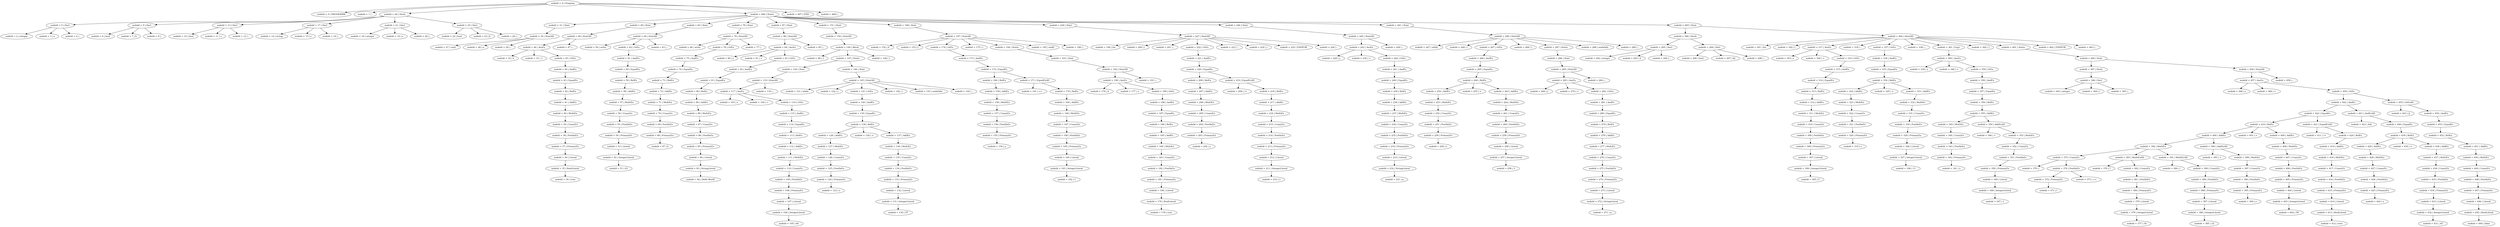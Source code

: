 digraph A
{
	"nodeId = 0 | Program"->"nodeId = 0 | PROGRAMM";
	"nodeId = 0 | Program"->"nodeId = 1 | ;";
	"nodeId = 0 | Program"->"nodeId = 26 | Decls";
	"nodeId = 26 | Decls"->"nodeId = 5 | Decl";
	"nodeId = 5 | Decl"->"nodeId = 2 | integer";
	"nodeId = 5 | Decl"->"nodeId = 3 | x";
	"nodeId = 5 | Decl"->"nodeId = 4 | ;";
	"nodeId = 26 | Decls"->"nodeId = 9 | Decl";
	"nodeId = 9 | Decl"->"nodeId = 6 | bool";
	"nodeId = 9 | Decl"->"nodeId = 7 | k";
	"nodeId = 9 | Decl"->"nodeId = 8 | ;";
	"nodeId = 26 | Decls"->"nodeId = 13 | Decl";
	"nodeId = 13 | Decl"->"nodeId = 10 | bool";
	"nodeId = 13 | Decl"->"nodeId = 11 | z";
	"nodeId = 13 | Decl"->"nodeId = 12 | ;";
	"nodeId = 26 | Decls"->"nodeId = 17 | Decl";
	"nodeId = 17 | Decl"->"nodeId = 14 | string";
	"nodeId = 17 | Decl"->"nodeId = 15 | y";
	"nodeId = 17 | Decl"->"nodeId = 16 | ;";
	"nodeId = 26 | Decls"->"nodeId = 21 | Decl";
	"nodeId = 21 | Decl"->"nodeId = 18 | integer";
	"nodeId = 21 | Decl"->"nodeId = 19 | a";
	"nodeId = 21 | Decl"->"nodeId = 20 | ;";
	"nodeId = 26 | Decls"->"nodeId = 25 | Decl";
	"nodeId = 25 | Decl"->"nodeId = 22 | bool";
	"nodeId = 25 | Decl"->"nodeId = 23 | b";
	"nodeId = 25 | Decl"->"nodeId = 24 | ;";
	"nodeId = 0 | Program"->"nodeId = 466 | Stmts";
	"nodeId = 466 | Stmts"->"nodeId = 31 | Stmt";
	"nodeId = 31 | Stmt"->"nodeId = 30 | StmtAD";
	"nodeId = 30 | StmtAD"->"nodeId = 27 | read";
	"nodeId = 30 | StmtAD"->"nodeId = 28 | a";
	"nodeId = 30 | StmtAD"->"nodeId = 29 | ;";
	"nodeId = 466 | Stmts"->"nodeId = 49 | Stmt";
	"nodeId = 49 | Stmt"->"nodeId = 48 | StmtAD";
	"nodeId = 48 | StmtAD"->"nodeId = 46 | AssEx";
	"nodeId = 46 | AssEx"->"nodeId = 32 | b";
	"nodeId = 46 | AssEx"->"nodeId = 33 | =";
	"nodeId = 46 | AssEx"->"nodeId = 45 | OrEx";
	"nodeId = 45 | OrEx"->"nodeId = 44 | AndEx";
	"nodeId = 44 | AndEx"->"nodeId = 43 | EqualEx";
	"nodeId = 43 | EqualEx"->"nodeId = 42 | RelEx";
	"nodeId = 42 | RelEx"->"nodeId = 41 | AddEx";
	"nodeId = 41 | AddEx"->"nodeId = 40 | MultiEx";
	"nodeId = 40 | MultiEx"->"nodeId = 39 | UnaryEx";
	"nodeId = 39 | UnaryEx"->"nodeId = 38 | PostfixEx";
	"nodeId = 38 | PostfixEx"->"nodeId = 37 | PrimaryEx";
	"nodeId = 37 | PrimaryEx"->"nodeId = 36 | Literal";
	"nodeId = 36 | Literal"->"nodeId = 35 | BoolLiteral";
	"nodeId = 35 | BoolLiteral"->"nodeId = 34 | true";
	"nodeId = 48 | StmtAD"->"nodeId = 47 | ;";
	"nodeId = 466 | Stmts"->"nodeId = 65 | Stmt";
	"nodeId = 65 | Stmt"->"nodeId = 64 | StmtAD";
	"nodeId = 64 | StmtAD"->"nodeId = 50 | write";
	"nodeId = 64 | StmtAD"->"nodeId = 62 | OrEx";
	"nodeId = 62 | OrEx"->"nodeId = 61 | AndEx";
	"nodeId = 61 | AndEx"->"nodeId = 60 | EqualEx";
	"nodeId = 60 | EqualEx"->"nodeId = 59 | RelEx";
	"nodeId = 59 | RelEx"->"nodeId = 58 | AddEx";
	"nodeId = 58 | AddEx"->"nodeId = 57 | MultiEx";
	"nodeId = 57 | MultiEx"->"nodeId = 56 | UnaryEx";
	"nodeId = 56 | UnaryEx"->"nodeId = 55 | PostfixEx";
	"nodeId = 55 | PostfixEx"->"nodeId = 54 | PrimaryEx";
	"nodeId = 54 | PrimaryEx"->"nodeId = 53 | Literal";
	"nodeId = 53 | Literal"->"nodeId = 52 | IntegerLiteral";
	"nodeId = 52 | IntegerLiteral"->"nodeId = 51 | 43";
	"nodeId = 64 | StmtAD"->"nodeId = 63 | ;";
	"nodeId = 466 | Stmts"->"nodeId = 79 | Stmt";
	"nodeId = 79 | Stmt"->"nodeId = 78 | StmtAD";
	"nodeId = 78 | StmtAD"->"nodeId = 66 | write";
	"nodeId = 78 | StmtAD"->"nodeId = 76 | OrEx";
	"nodeId = 76 | OrEx"->"nodeId = 75 | AndEx";
	"nodeId = 75 | AndEx"->"nodeId = 74 | EqualEx";
	"nodeId = 74 | EqualEx"->"nodeId = 73 | RelEx";
	"nodeId = 73 | RelEx"->"nodeId = 72 | AddEx";
	"nodeId = 72 | AddEx"->"nodeId = 71 | MultiEx";
	"nodeId = 71 | MultiEx"->"nodeId = 70 | UnaryEx";
	"nodeId = 70 | UnaryEx"->"nodeId = 69 | PostfixEx";
	"nodeId = 69 | PostfixEx"->"nodeId = 68 | PrimaryEx";
	"nodeId = 68 | PrimaryEx"->"nodeId = 67 | b";
	"nodeId = 78 | StmtAD"->"nodeId = 77 | ;";
	"nodeId = 466 | Stmts"->"nodeId = 97 | Stmt";
	"nodeId = 97 | Stmt"->"nodeId = 96 | StmtAD";
	"nodeId = 96 | StmtAD"->"nodeId = 94 | AssEx";
	"nodeId = 94 | AssEx"->"nodeId = 80 | y";
	"nodeId = 94 | AssEx"->"nodeId = 81 | =";
	"nodeId = 94 | AssEx"->"nodeId = 93 | OrEx";
	"nodeId = 93 | OrEx"->"nodeId = 92 | AndEx";
	"nodeId = 92 | AndEx"->"nodeId = 91 | EqualEx";
	"nodeId = 91 | EqualEx"->"nodeId = 90 | RelEx";
	"nodeId = 90 | RelEx"->"nodeId = 89 | AddEx";
	"nodeId = 89 | AddEx"->"nodeId = 88 | MultiEx";
	"nodeId = 88 | MultiEx"->"nodeId = 87 | UnaryEx";
	"nodeId = 87 | UnaryEx"->"nodeId = 86 | PostfixEx";
	"nodeId = 86 | PostfixEx"->"nodeId = 85 | PrimaryEx";
	"nodeId = 85 | PrimaryEx"->"nodeId = 84 | Literal";
	"nodeId = 84 | Literal"->"nodeId = 83 | StringLiteral";
	"nodeId = 83 | StringLiteral"->"nodeId = 82 | Hello World";
	"nodeId = 96 | StmtAD"->"nodeId = 95 | ;";
	"nodeId = 466 | Stmts"->"nodeId = 151 | Stmt";
	"nodeId = 151 | Stmt"->"nodeId = 150 | StmtAD";
	"nodeId = 150 | StmtAD"->"nodeId = 149 | Block";
	"nodeId = 149 | Block"->"nodeId = 98 | {";
	"nodeId = 149 | Block"->"nodeId = 147 | Stmts";
	"nodeId = 147 | Stmts"->"nodeId = 120 | Stmt";
	"nodeId = 120 | Stmt"->"nodeId = 119 | StmtAD";
	"nodeId = 119 | StmtAD"->"nodeId = 117 | AssEx";
	"nodeId = 117 | AssEx"->"nodeId = 103 | e";
	"nodeId = 117 | AssEx"->"nodeId = 104 | =";
	"nodeId = 117 | AssEx"->"nodeId = 116 | OrEx";
	"nodeId = 116 | OrEx"->"nodeId = 115 | AndEx";
	"nodeId = 115 | AndEx"->"nodeId = 114 | EqualEx";
	"nodeId = 114 | EqualEx"->"nodeId = 113 | RelEx";
	"nodeId = 113 | RelEx"->"nodeId = 112 | AddEx";
	"nodeId = 112 | AddEx"->"nodeId = 111 | MultiEx";
	"nodeId = 111 | MultiEx"->"nodeId = 110 | UnaryEx";
	"nodeId = 110 | UnaryEx"->"nodeId = 109 | PostfixEx";
	"nodeId = 109 | PostfixEx"->"nodeId = 108 | PrimaryEx";
	"nodeId = 108 | PrimaryEx"->"nodeId = 107 | Literal";
	"nodeId = 107 | Literal"->"nodeId = 106 | IntegerLiteral";
	"nodeId = 106 | IntegerLiteral"->"nodeId = 105 | 44";
	"nodeId = 119 | StmtAD"->"nodeId = 118 | ;";
	"nodeId = 147 | Stmts"->"nodeId = 146 | Stmt";
	"nodeId = 146 | Stmt"->"nodeId = 145 | StmtAD";
	"nodeId = 145 | StmtAD"->"nodeId = 121 | while";
	"nodeId = 145 | StmtAD"->"nodeId = 122 | (";
	"nodeId = 145 | StmtAD"->"nodeId = 141 | OrEx";
	"nodeId = 141 | OrEx"->"nodeId = 140 | AndEx";
	"nodeId = 140 | AndEx"->"nodeId = 139 | EqualEx";
	"nodeId = 139 | EqualEx"->"nodeId = 138 | RelEx";
	"nodeId = 138 | RelEx"->"nodeId = 128 | AddEx";
	"nodeId = 128 | AddEx"->"nodeId = 127 | MultiEx";
	"nodeId = 127 | MultiEx"->"nodeId = 126 | UnaryEx";
	"nodeId = 126 | UnaryEx"->"nodeId = 125 | PostfixEx";
	"nodeId = 125 | PostfixEx"->"nodeId = 124 | PrimaryEx";
	"nodeId = 124 | PrimaryEx"->"nodeId = 123 | e";
	"nodeId = 138 | RelEx"->"nodeId = 129 | <";
	"nodeId = 138 | RelEx"->"nodeId = 137 | AddEx";
	"nodeId = 137 | AddEx"->"nodeId = 136 | MultiEx";
	"nodeId = 136 | MultiEx"->"nodeId = 135 | UnaryEx";
	"nodeId = 135 | UnaryEx"->"nodeId = 134 | PostfixEx";
	"nodeId = 134 | PostfixEx"->"nodeId = 133 | PrimaryEx";
	"nodeId = 133 | PrimaryEx"->"nodeId = 132 | Literal";
	"nodeId = 132 | Literal"->"nodeId = 131 | IntegerLiteral";
	"nodeId = 131 | IntegerLiteral"->"nodeId = 130 | 55";
	"nodeId = 145 | StmtAD"->"nodeId = 142 | )";
	"nodeId = 145 | StmtAD"->"nodeId = 143 | endwhile";
	"nodeId = 145 | StmtAD"->"nodeId = 144 | ;";
	"nodeId = 149 | Block"->"nodeId = 148 | }";
	"nodeId = 466 | Stmts"->"nodeId = 198 | Stmt";
	"nodeId = 198 | Stmt"->"nodeId = 197 | StmtAD";
	"nodeId = 197 | StmtAD"->"nodeId = 152 | if";
	"nodeId = 197 | StmtAD"->"nodeId = 153 | (";
	"nodeId = 197 | StmtAD"->"nodeId = 174 | OrEx";
	"nodeId = 174 | OrEx"->"nodeId = 173 | AndEx";
	"nodeId = 173 | AndEx"->"nodeId = 172 | EqualEx";
	"nodeId = 172 | EqualEx"->"nodeId = 160 | RelEx";
	"nodeId = 160 | RelEx"->"nodeId = 159 | AddEx";
	"nodeId = 159 | AddEx"->"nodeId = 158 | MultiEx";
	"nodeId = 158 | MultiEx"->"nodeId = 157 | UnaryEx";
	"nodeId = 157 | UnaryEx"->"nodeId = 156 | PostfixEx";
	"nodeId = 156 | PostfixEx"->"nodeId = 155 | PrimaryEx";
	"nodeId = 155 | PrimaryEx"->"nodeId = 154 | a";
	"nodeId = 172 | EqualEx"->"nodeId = 171 | EqualExAD";
	"nodeId = 171 | EqualExAD"->"nodeId = 161 | ==";
	"nodeId = 171 | EqualExAD"->"nodeId = 170 | RelEx";
	"nodeId = 170 | RelEx"->"nodeId = 169 | AddEx";
	"nodeId = 169 | AddEx"->"nodeId = 168 | MultiEx";
	"nodeId = 168 | MultiEx"->"nodeId = 167 | UnaryEx";
	"nodeId = 167 | UnaryEx"->"nodeId = 166 | PostfixEx";
	"nodeId = 166 | PostfixEx"->"nodeId = 165 | PrimaryEx";
	"nodeId = 165 | PrimaryEx"->"nodeId = 164 | Literal";
	"nodeId = 164 | Literal"->"nodeId = 163 | IntegerLiteral";
	"nodeId = 163 | IntegerLiteral"->"nodeId = 162 | 1";
	"nodeId = 197 | StmtAD"->"nodeId = 175 | )";
	"nodeId = 197 | StmtAD"->"nodeId = 194 | Stmts";
	"nodeId = 194 | Stmts"->"nodeId = 193 | Stmt";
	"nodeId = 193 | Stmt"->"nodeId = 192 | StmtAD";
	"nodeId = 192 | StmtAD"->"nodeId = 190 | AssEx";
	"nodeId = 190 | AssEx"->"nodeId = 176 | b";
	"nodeId = 190 | AssEx"->"nodeId = 177 | =";
	"nodeId = 190 | AssEx"->"nodeId = 189 | OrEx";
	"nodeId = 189 | OrEx"->"nodeId = 188 | AndEx";
	"nodeId = 188 | AndEx"->"nodeId = 187 | EqualEx";
	"nodeId = 187 | EqualEx"->"nodeId = 186 | RelEx";
	"nodeId = 186 | RelEx"->"nodeId = 185 | AddEx";
	"nodeId = 185 | AddEx"->"nodeId = 184 | MultiEx";
	"nodeId = 184 | MultiEx"->"nodeId = 183 | UnaryEx";
	"nodeId = 183 | UnaryEx"->"nodeId = 182 | PostfixEx";
	"nodeId = 182 | PostfixEx"->"nodeId = 181 | PrimaryEx";
	"nodeId = 181 | PrimaryEx"->"nodeId = 180 | Literal";
	"nodeId = 180 | Literal"->"nodeId = 179 | BoolLiteral";
	"nodeId = 179 | BoolLiteral"->"nodeId = 178 | true";
	"nodeId = 192 | StmtAD"->"nodeId = 191 | ;";
	"nodeId = 197 | StmtAD"->"nodeId = 195 | endif";
	"nodeId = 197 | StmtAD"->"nodeId = 196 | ;";
	"nodeId = 466 | Stmts"->"nodeId = 228 | Stmt";
	"nodeId = 228 | Stmt"->"nodeId = 227 | StmtAD";
	"nodeId = 227 | StmtAD"->"nodeId = 199 | for";
	"nodeId = 227 | StmtAD"->"nodeId = 200 | (";
	"nodeId = 227 | StmtAD"->"nodeId = 201 | ;";
	"nodeId = 227 | StmtAD"->"nodeId = 222 | OrEx";
	"nodeId = 222 | OrEx"->"nodeId = 221 | AndEx";
	"nodeId = 221 | AndEx"->"nodeId = 220 | EqualEx";
	"nodeId = 220 | EqualEx"->"nodeId = 208 | RelEx";
	"nodeId = 208 | RelEx"->"nodeId = 207 | AddEx";
	"nodeId = 207 | AddEx"->"nodeId = 206 | MultiEx";
	"nodeId = 206 | MultiEx"->"nodeId = 205 | UnaryEx";
	"nodeId = 205 | UnaryEx"->"nodeId = 204 | PostfixEx";
	"nodeId = 204 | PostfixEx"->"nodeId = 203 | PrimaryEx";
	"nodeId = 203 | PrimaryEx"->"nodeId = 202 | x";
	"nodeId = 220 | EqualEx"->"nodeId = 219 | EqualExAD";
	"nodeId = 219 | EqualExAD"->"nodeId = 209 | !=";
	"nodeId = 219 | EqualExAD"->"nodeId = 218 | RelEx";
	"nodeId = 218 | RelEx"->"nodeId = 217 | AddEx";
	"nodeId = 217 | AddEx"->"nodeId = 216 | MultiEx";
	"nodeId = 216 | MultiEx"->"nodeId = 215 | UnaryEx";
	"nodeId = 215 | UnaryEx"->"nodeId = 214 | PostfixEx";
	"nodeId = 214 | PostfixEx"->"nodeId = 213 | PrimaryEx";
	"nodeId = 213 | PrimaryEx"->"nodeId = 212 | Literal";
	"nodeId = 212 | Literal"->"nodeId = 211 | IntegerLiteral";
	"nodeId = 211 | IntegerLiteral"->"nodeId = 210 | 3";
	"nodeId = 227 | StmtAD"->"nodeId = 223 | ;";
	"nodeId = 227 | StmtAD"->"nodeId = 224 | )";
	"nodeId = 227 | StmtAD"->"nodeId = 225 | ENDFOR";
	"nodeId = 227 | StmtAD"->"nodeId = 226 | ;";
	"nodeId = 466 | Stmts"->"nodeId = 246 | Stmt";
	"nodeId = 246 | Stmt"->"nodeId = 245 | StmtAD";
	"nodeId = 245 | StmtAD"->"nodeId = 243 | AssEx";
	"nodeId = 243 | AssEx"->"nodeId = 229 | y";
	"nodeId = 243 | AssEx"->"nodeId = 230 | =";
	"nodeId = 243 | AssEx"->"nodeId = 242 | OrEx";
	"nodeId = 242 | OrEx"->"nodeId = 241 | AndEx";
	"nodeId = 241 | AndEx"->"nodeId = 240 | EqualEx";
	"nodeId = 240 | EqualEx"->"nodeId = 239 | RelEx";
	"nodeId = 239 | RelEx"->"nodeId = 238 | AddEx";
	"nodeId = 238 | AddEx"->"nodeId = 237 | MultiEx";
	"nodeId = 237 | MultiEx"->"nodeId = 236 | UnaryEx";
	"nodeId = 236 | UnaryEx"->"nodeId = 235 | PostfixEx";
	"nodeId = 235 | PostfixEx"->"nodeId = 234 | PrimaryEx";
	"nodeId = 234 | PrimaryEx"->"nodeId = 233 | Literal";
	"nodeId = 233 | Literal"->"nodeId = 232 | StringLiteral";
	"nodeId = 232 | StringLiteral"->"nodeId = 231 | q";
	"nodeId = 245 | StmtAD"->"nodeId = 244 | ;";
	"nodeId = 466 | Stmts"->"nodeId = 291 | Stmt";
	"nodeId = 291 | Stmt"->"nodeId = 290 | StmtAD";
	"nodeId = 290 | StmtAD"->"nodeId = 247 | while";
	"nodeId = 290 | StmtAD"->"nodeId = 248 | (";
	"nodeId = 290 | StmtAD"->"nodeId = 267 | OrEx";
	"nodeId = 267 | OrEx"->"nodeId = 266 | AndEx";
	"nodeId = 266 | AndEx"->"nodeId = 265 | EqualEx";
	"nodeId = 265 | EqualEx"->"nodeId = 264 | RelEx";
	"nodeId = 264 | RelEx"->"nodeId = 254 | AddEx";
	"nodeId = 254 | AddEx"->"nodeId = 253 | MultiEx";
	"nodeId = 253 | MultiEx"->"nodeId = 252 | UnaryEx";
	"nodeId = 252 | UnaryEx"->"nodeId = 251 | PostfixEx";
	"nodeId = 251 | PostfixEx"->"nodeId = 250 | PrimaryEx";
	"nodeId = 250 | PrimaryEx"->"nodeId = 249 | x";
	"nodeId = 264 | RelEx"->"nodeId = 255 | <";
	"nodeId = 264 | RelEx"->"nodeId = 263 | AddEx";
	"nodeId = 263 | AddEx"->"nodeId = 262 | MultiEx";
	"nodeId = 262 | MultiEx"->"nodeId = 261 | UnaryEx";
	"nodeId = 261 | UnaryEx"->"nodeId = 260 | PostfixEx";
	"nodeId = 260 | PostfixEx"->"nodeId = 259 | PrimaryEx";
	"nodeId = 259 | PrimaryEx"->"nodeId = 258 | Literal";
	"nodeId = 258 | Literal"->"nodeId = 257 | IntegerLiteral";
	"nodeId = 257 | IntegerLiteral"->"nodeId = 256 | 3";
	"nodeId = 290 | StmtAD"->"nodeId = 268 | )";
	"nodeId = 290 | StmtAD"->"nodeId = 287 | Stmts";
	"nodeId = 287 | Stmts"->"nodeId = 286 | Stmt";
	"nodeId = 286 | Stmt"->"nodeId = 285 | StmtAD";
	"nodeId = 285 | StmtAD"->"nodeId = 283 | AssEx";
	"nodeId = 283 | AssEx"->"nodeId = 269 | y";
	"nodeId = 283 | AssEx"->"nodeId = 270 | =";
	"nodeId = 283 | AssEx"->"nodeId = 282 | OrEx";
	"nodeId = 282 | OrEx"->"nodeId = 281 | AndEx";
	"nodeId = 281 | AndEx"->"nodeId = 280 | EqualEx";
	"nodeId = 280 | EqualEx"->"nodeId = 279 | RelEx";
	"nodeId = 279 | RelEx"->"nodeId = 278 | AddEx";
	"nodeId = 278 | AddEx"->"nodeId = 277 | MultiEx";
	"nodeId = 277 | MultiEx"->"nodeId = 276 | UnaryEx";
	"nodeId = 276 | UnaryEx"->"nodeId = 275 | PostfixEx";
	"nodeId = 275 | PostfixEx"->"nodeId = 274 | PrimaryEx";
	"nodeId = 274 | PrimaryEx"->"nodeId = 273 | Literal";
	"nodeId = 273 | Literal"->"nodeId = 272 | StringLiteral";
	"nodeId = 272 | StringLiteral"->"nodeId = 271 | q";
	"nodeId = 285 | StmtAD"->"nodeId = 284 | ;";
	"nodeId = 290 | StmtAD"->"nodeId = 288 | endwhile";
	"nodeId = 290 | StmtAD"->"nodeId = 289 | ;";
	"nodeId = 466 | Stmts"->"nodeId = 465 | Stmt";
	"nodeId = 465 | Stmt"->"nodeId = 300 | Decls";
	"nodeId = 300 | Decls"->"nodeId = 295 | Decl";
	"nodeId = 295 | Decl"->"nodeId = 292 | integer";
	"nodeId = 295 | Decl"->"nodeId = 293 | d";
	"nodeId = 295 | Decl"->"nodeId = 294 | ;";
	"nodeId = 300 | Decls"->"nodeId = 299 | Decl";
	"nodeId = 299 | Decl"->"nodeId = 296 | bool";
	"nodeId = 299 | Decl"->"nodeId = 297 | k2";
	"nodeId = 299 | Decl"->"nodeId = 298 | ;";
	"nodeId = 465 | Stmt"->"nodeId = 464 | StmtAD";
	"nodeId = 464 | StmtAD"->"nodeId = 301 | for";
	"nodeId = 464 | StmtAD"->"nodeId = 302 | (";
	"nodeId = 464 | StmtAD"->"nodeId = 317 | AssEx";
	"nodeId = 317 | AssEx"->"nodeId = 303 | x";
	"nodeId = 317 | AssEx"->"nodeId = 304 | =";
	"nodeId = 317 | AssEx"->"nodeId = 316 | OrEx";
	"nodeId = 316 | OrEx"->"nodeId = 315 | AndEx";
	"nodeId = 315 | AndEx"->"nodeId = 314 | EqualEx";
	"nodeId = 314 | EqualEx"->"nodeId = 313 | RelEx";
	"nodeId = 313 | RelEx"->"nodeId = 312 | AddEx";
	"nodeId = 312 | AddEx"->"nodeId = 311 | MultiEx";
	"nodeId = 311 | MultiEx"->"nodeId = 310 | UnaryEx";
	"nodeId = 310 | UnaryEx"->"nodeId = 309 | PostfixEx";
	"nodeId = 309 | PostfixEx"->"nodeId = 308 | PrimaryEx";
	"nodeId = 308 | PrimaryEx"->"nodeId = 307 | Literal";
	"nodeId = 307 | Literal"->"nodeId = 306 | IntegerLiteral";
	"nodeId = 306 | IntegerLiteral"->"nodeId = 305 | 5";
	"nodeId = 464 | StmtAD"->"nodeId = 318 | ;";
	"nodeId = 464 | StmtAD"->"nodeId = 337 | OrEx";
	"nodeId = 337 | OrEx"->"nodeId = 336 | AndEx";
	"nodeId = 336 | AndEx"->"nodeId = 335 | EqualEx";
	"nodeId = 335 | EqualEx"->"nodeId = 334 | RelEx";
	"nodeId = 334 | RelEx"->"nodeId = 324 | AddEx";
	"nodeId = 324 | AddEx"->"nodeId = 323 | MultiEx";
	"nodeId = 323 | MultiEx"->"nodeId = 322 | UnaryEx";
	"nodeId = 322 | UnaryEx"->"nodeId = 321 | PostfixEx";
	"nodeId = 321 | PostfixEx"->"nodeId = 320 | PrimaryEx";
	"nodeId = 320 | PrimaryEx"->"nodeId = 319 | x";
	"nodeId = 334 | RelEx"->"nodeId = 325 | <";
	"nodeId = 334 | RelEx"->"nodeId = 333 | AddEx";
	"nodeId = 333 | AddEx"->"nodeId = 332 | MultiEx";
	"nodeId = 332 | MultiEx"->"nodeId = 331 | UnaryEx";
	"nodeId = 331 | UnaryEx"->"nodeId = 330 | PostfixEx";
	"nodeId = 330 | PostfixEx"->"nodeId = 329 | PrimaryEx";
	"nodeId = 329 | PrimaryEx"->"nodeId = 328 | Literal";
	"nodeId = 328 | Literal"->"nodeId = 327 | IntegerLiteral";
	"nodeId = 327 | IntegerLiteral"->"nodeId = 326 | 11";
	"nodeId = 464 | StmtAD"->"nodeId = 338 | ;";
	"nodeId = 464 | StmtAD"->"nodeId = 361 | Expr";
	"nodeId = 361 | Expr"->"nodeId = 360 | AssEx";
	"nodeId = 360 | AssEx"->"nodeId = 339 | x";
	"nodeId = 360 | AssEx"->"nodeId = 340 | =";
	"nodeId = 360 | AssEx"->"nodeId = 359 | OrEx";
	"nodeId = 359 | OrEx"->"nodeId = 358 | AndEx";
	"nodeId = 358 | AndEx"->"nodeId = 357 | EqualEx";
	"nodeId = 357 | EqualEx"->"nodeId = 356 | RelEx";
	"nodeId = 356 | RelEx"->"nodeId = 355 | AddEx";
	"nodeId = 355 | AddEx"->"nodeId = 345 | MultiEx";
	"nodeId = 345 | MultiEx"->"nodeId = 344 | UnaryEx";
	"nodeId = 344 | UnaryEx"->"nodeId = 343 | PostfixEx";
	"nodeId = 343 | PostfixEx"->"nodeId = 342 | PrimaryEx";
	"nodeId = 342 | PrimaryEx"->"nodeId = 341 | x";
	"nodeId = 355 | AddEx"->"nodeId = 354 | AddExAD";
	"nodeId = 354 | AddExAD"->"nodeId = 346 | +";
	"nodeId = 354 | AddExAD"->"nodeId = 353 | MultiEx";
	"nodeId = 353 | MultiEx"->"nodeId = 352 | UnaryEx";
	"nodeId = 352 | UnaryEx"->"nodeId = 351 | PostfixEx";
	"nodeId = 351 | PostfixEx"->"nodeId = 350 | PrimaryEx";
	"nodeId = 350 | PrimaryEx"->"nodeId = 349 | Literal";
	"nodeId = 349 | Literal"->"nodeId = 348 | IntegerLiteral";
	"nodeId = 348 | IntegerLiteral"->"nodeId = 347 | 1";
	"nodeId = 464 | StmtAD"->"nodeId = 362 | )";
	"nodeId = 464 | StmtAD"->"nodeId = 461 | Stmts";
	"nodeId = 461 | Stmts"->"nodeId = 460 | Stmt";
	"nodeId = 460 | Stmt"->"nodeId = 367 | Decls";
	"nodeId = 367 | Decls"->"nodeId = 366 | Decl";
	"nodeId = 366 | Decl"->"nodeId = 363 | integer";
	"nodeId = 366 | Decl"->"nodeId = 364 | l";
	"nodeId = 366 | Decl"->"nodeId = 365 | ;";
	"nodeId = 460 | Stmt"->"nodeId = 459 | StmtAD";
	"nodeId = 459 | StmtAD"->"nodeId = 457 | AssEx";
	"nodeId = 457 | AssEx"->"nodeId = 368 | z";
	"nodeId = 457 | AssEx"->"nodeId = 369 | =";
	"nodeId = 457 | AssEx"->"nodeId = 456 | OrEx";
	"nodeId = 456 | OrEx"->"nodeId = 442 | AndEx";
	"nodeId = 442 | AndEx"->"nodeId = 422 | EqualEx";
	"nodeId = 422 | EqualEx"->"nodeId = 410 | RelEx";
	"nodeId = 410 | RelEx"->"nodeId = 400 | AddEx";
	"nodeId = 400 | AddEx"->"nodeId = 392 | MultiEx";
	"nodeId = 392 | MultiEx"->"nodeId = 375 | UnaryEx";
	"nodeId = 375 | UnaryEx"->"nodeId = 370 | -";
	"nodeId = 375 | UnaryEx"->"nodeId = 374 | PostfixEx";
	"nodeId = 374 | PostfixEx"->"nodeId = 372 | PrimaryEx";
	"nodeId = 372 | PrimaryEx"->"nodeId = 371 | l";
	"nodeId = 374 | PostfixEx"->"nodeId = 373 | ++";
	"nodeId = 392 | MultiEx"->"nodeId = 383 | MultiExAD";
	"nodeId = 383 | MultiExAD"->"nodeId = 376 | *";
	"nodeId = 383 | MultiExAD"->"nodeId = 382 | UnaryEx";
	"nodeId = 382 | UnaryEx"->"nodeId = 381 | PostfixEx";
	"nodeId = 381 | PostfixEx"->"nodeId = 380 | PrimaryEx";
	"nodeId = 380 | PrimaryEx"->"nodeId = 379 | Literal";
	"nodeId = 379 | Literal"->"nodeId = 378 | IntegerLiteral";
	"nodeId = 378 | IntegerLiteral"->"nodeId = 377 | 34";
	"nodeId = 392 | MultiEx"->"nodeId = 391 | MultiExAD";
	"nodeId = 391 | MultiExAD"->"nodeId = 384 | /";
	"nodeId = 391 | MultiExAD"->"nodeId = 390 | UnaryEx";
	"nodeId = 390 | UnaryEx"->"nodeId = 389 | PostfixEx";
	"nodeId = 389 | PostfixEx"->"nodeId = 388 | PrimaryEx";
	"nodeId = 388 | PrimaryEx"->"nodeId = 387 | Literal";
	"nodeId = 387 | Literal"->"nodeId = 386 | IntegerLiteral";
	"nodeId = 386 | IntegerLiteral"->"nodeId = 385 | 32";
	"nodeId = 400 | AddEx"->"nodeId = 399 | AddExAD";
	"nodeId = 399 | AddExAD"->"nodeId = 393 | +";
	"nodeId = 399 | AddExAD"->"nodeId = 398 | MultiEx";
	"nodeId = 398 | MultiEx"->"nodeId = 397 | UnaryEx";
	"nodeId = 397 | UnaryEx"->"nodeId = 396 | PostfixEx";
	"nodeId = 396 | PostfixEx"->"nodeId = 395 | PrimaryEx";
	"nodeId = 395 | PrimaryEx"->"nodeId = 394 | x";
	"nodeId = 410 | RelEx"->"nodeId = 401 | >";
	"nodeId = 410 | RelEx"->"nodeId = 409 | AddEx";
	"nodeId = 409 | AddEx"->"nodeId = 408 | MultiEx";
	"nodeId = 408 | MultiEx"->"nodeId = 407 | UnaryEx";
	"nodeId = 407 | UnaryEx"->"nodeId = 406 | PostfixEx";
	"nodeId = 406 | PostfixEx"->"nodeId = 405 | PrimaryEx";
	"nodeId = 405 | PrimaryEx"->"nodeId = 404 | Literal";
	"nodeId = 404 | Literal"->"nodeId = 403 | IntegerLiteral";
	"nodeId = 403 | IntegerLiteral"->"nodeId = 402 | 58";
	"nodeId = 422 | EqualEx"->"nodeId = 421 | EqualExAD";
	"nodeId = 421 | EqualExAD"->"nodeId = 411 | !=";
	"nodeId = 421 | EqualExAD"->"nodeId = 420 | RelEx";
	"nodeId = 420 | RelEx"->"nodeId = 419 | AddEx";
	"nodeId = 419 | AddEx"->"nodeId = 418 | MultiEx";
	"nodeId = 418 | MultiEx"->"nodeId = 417 | UnaryEx";
	"nodeId = 417 | UnaryEx"->"nodeId = 416 | PostfixEx";
	"nodeId = 416 | PostfixEx"->"nodeId = 415 | PrimaryEx";
	"nodeId = 415 | PrimaryEx"->"nodeId = 414 | Literal";
	"nodeId = 414 | Literal"->"nodeId = 413 | BoolLiteral";
	"nodeId = 413 | BoolLiteral"->"nodeId = 412 | true";
	"nodeId = 442 | AndEx"->"nodeId = 441 | AndExAD";
	"nodeId = 441 | AndExAD"->"nodeId = 423 | &&";
	"nodeId = 441 | AndExAD"->"nodeId = 440 | EqualEx";
	"nodeId = 440 | EqualEx"->"nodeId = 439 | RelEx";
	"nodeId = 439 | RelEx"->"nodeId = 429 | AddEx";
	"nodeId = 429 | AddEx"->"nodeId = 428 | MultiEx";
	"nodeId = 428 | MultiEx"->"nodeId = 427 | UnaryEx";
	"nodeId = 427 | UnaryEx"->"nodeId = 426 | PostfixEx";
	"nodeId = 426 | PostfixEx"->"nodeId = 425 | PrimaryEx";
	"nodeId = 425 | PrimaryEx"->"nodeId = 424 | x";
	"nodeId = 439 | RelEx"->"nodeId = 430 | >";
	"nodeId = 439 | RelEx"->"nodeId = 438 | AddEx";
	"nodeId = 438 | AddEx"->"nodeId = 437 | MultiEx";
	"nodeId = 437 | MultiEx"->"nodeId = 436 | UnaryEx";
	"nodeId = 436 | UnaryEx"->"nodeId = 435 | PostfixEx";
	"nodeId = 435 | PostfixEx"->"nodeId = 434 | PrimaryEx";
	"nodeId = 434 | PrimaryEx"->"nodeId = 433 | Literal";
	"nodeId = 433 | Literal"->"nodeId = 432 | IntegerLiteral";
	"nodeId = 432 | IntegerLiteral"->"nodeId = 431 | 45";
	"nodeId = 456 | OrEx"->"nodeId = 455 | OrExAD";
	"nodeId = 455 | OrExAD"->"nodeId = 443 | ||";
	"nodeId = 455 | OrExAD"->"nodeId = 454 | AndEx";
	"nodeId = 454 | AndEx"->"nodeId = 453 | EqualEx";
	"nodeId = 453 | EqualEx"->"nodeId = 452 | RelEx";
	"nodeId = 452 | RelEx"->"nodeId = 451 | AddEx";
	"nodeId = 451 | AddEx"->"nodeId = 450 | MultiEx";
	"nodeId = 450 | MultiEx"->"nodeId = 449 | UnaryEx";
	"nodeId = 449 | UnaryEx"->"nodeId = 448 | PostfixEx";
	"nodeId = 448 | PostfixEx"->"nodeId = 447 | PrimaryEx";
	"nodeId = 447 | PrimaryEx"->"nodeId = 446 | Literal";
	"nodeId = 446 | Literal"->"nodeId = 445 | BoolLiteral";
	"nodeId = 445 | BoolLiteral"->"nodeId = 444 | false";
	"nodeId = 459 | StmtAD"->"nodeId = 458 | ;";
	"nodeId = 464 | StmtAD"->"nodeId = 462 | ENDFOR";
	"nodeId = 464 | StmtAD"->"nodeId = 463 | ;";
	"nodeId = 0 | Program"->"nodeId = 467 | END";
	"nodeId = 0 | Program"->"nodeId = 468 | ;";
}
